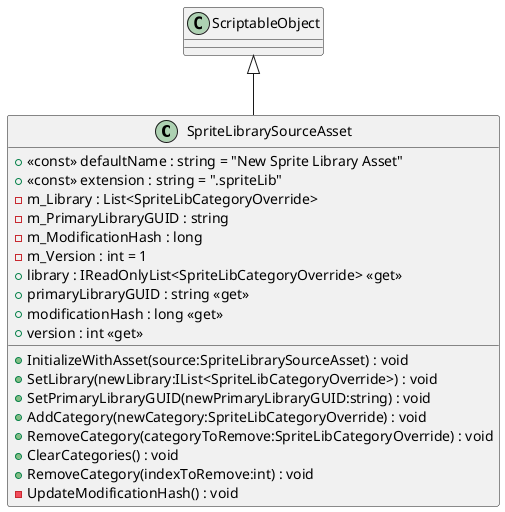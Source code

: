 @startuml
class SpriteLibrarySourceAsset {
    + <<const>> defaultName : string = "New Sprite Library Asset"
    + <<const>> extension : string = ".spriteLib"
    - m_Library : List<SpriteLibCategoryOverride>
    - m_PrimaryLibraryGUID : string
    - m_ModificationHash : long
    - m_Version : int = 1
    + library : IReadOnlyList<SpriteLibCategoryOverride> <<get>>
    + primaryLibraryGUID : string <<get>>
    + modificationHash : long <<get>>
    + version : int <<get>>
    + InitializeWithAsset(source:SpriteLibrarySourceAsset) : void
    + SetLibrary(newLibrary:IList<SpriteLibCategoryOverride>) : void
    + SetPrimaryLibraryGUID(newPrimaryLibraryGUID:string) : void
    + AddCategory(newCategory:SpriteLibCategoryOverride) : void
    + RemoveCategory(categoryToRemove:SpriteLibCategoryOverride) : void
    + ClearCategories() : void
    + RemoveCategory(indexToRemove:int) : void
    - UpdateModificationHash() : void
}
ScriptableObject <|-- SpriteLibrarySourceAsset
@enduml

